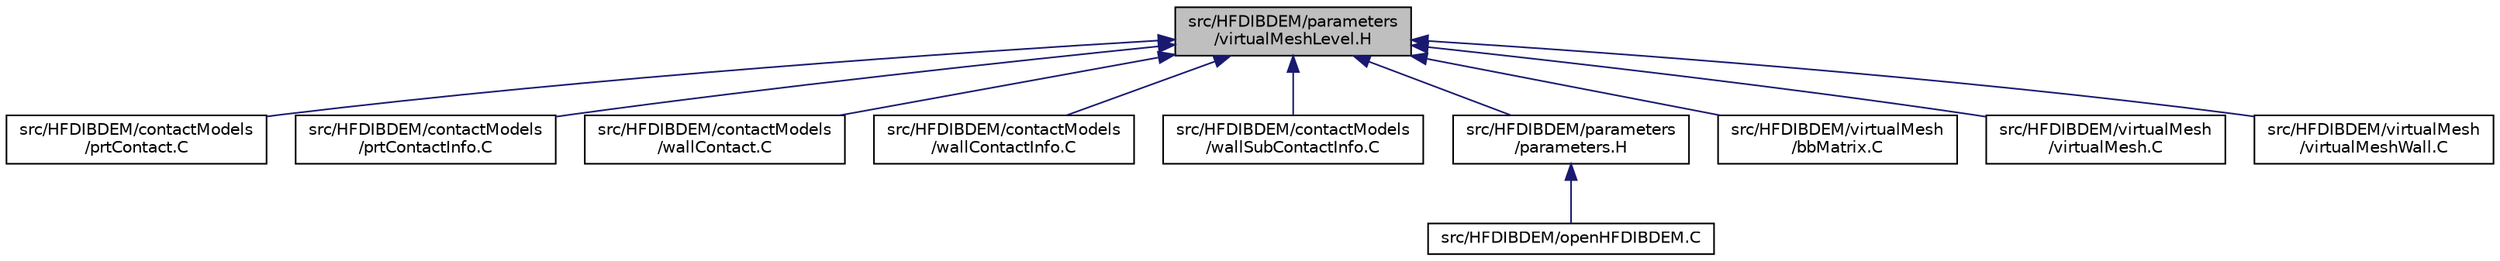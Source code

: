 digraph "src/HFDIBDEM/parameters/virtualMeshLevel.H"
{
 // LATEX_PDF_SIZE
  edge [fontname="Helvetica",fontsize="10",labelfontname="Helvetica",labelfontsize="10"];
  node [fontname="Helvetica",fontsize="10",shape=record];
  Node1 [label="src/HFDIBDEM/parameters\l/virtualMeshLevel.H",height=0.2,width=0.4,color="black", fillcolor="grey75", style="filled", fontcolor="black",tooltip=" "];
  Node1 -> Node2 [dir="back",color="midnightblue",fontsize="10",style="solid",fontname="Helvetica"];
  Node2 [label="src/HFDIBDEM/contactModels\l/prtContact.C",height=0.2,width=0.4,color="black", fillcolor="white", style="filled",URL="$contactModels_2prtContact_8C.html",tooltip=" "];
  Node1 -> Node3 [dir="back",color="midnightblue",fontsize="10",style="solid",fontname="Helvetica"];
  Node3 [label="src/HFDIBDEM/contactModels\l/prtContactInfo.C",height=0.2,width=0.4,color="black", fillcolor="white", style="filled",URL="$contactModels_2prtContactInfo_8C.html",tooltip=" "];
  Node1 -> Node4 [dir="back",color="midnightblue",fontsize="10",style="solid",fontname="Helvetica"];
  Node4 [label="src/HFDIBDEM/contactModels\l/wallContact.C",height=0.2,width=0.4,color="black", fillcolor="white", style="filled",URL="$contactModels_2wallContact_8C.html",tooltip=" "];
  Node1 -> Node5 [dir="back",color="midnightblue",fontsize="10",style="solid",fontname="Helvetica"];
  Node5 [label="src/HFDIBDEM/contactModels\l/wallContactInfo.C",height=0.2,width=0.4,color="black", fillcolor="white", style="filled",URL="$contactModels_2wallContactInfo_8C.html",tooltip=" "];
  Node1 -> Node6 [dir="back",color="midnightblue",fontsize="10",style="solid",fontname="Helvetica"];
  Node6 [label="src/HFDIBDEM/contactModels\l/wallSubContactInfo.C",height=0.2,width=0.4,color="black", fillcolor="white", style="filled",URL="$contactModels_2wallSubContactInfo_8C.html",tooltip=" "];
  Node1 -> Node7 [dir="back",color="midnightblue",fontsize="10",style="solid",fontname="Helvetica"];
  Node7 [label="src/HFDIBDEM/parameters\l/parameters.H",height=0.2,width=0.4,color="black", fillcolor="white", style="filled",URL="$parameters_2parameters_8H.html",tooltip=" "];
  Node7 -> Node8 [dir="back",color="midnightblue",fontsize="10",style="solid",fontname="Helvetica"];
  Node8 [label="src/HFDIBDEM/openHFDIBDEM.C",height=0.2,width=0.4,color="black", fillcolor="white", style="filled",URL="$openHFDIBDEM_8C.html",tooltip=" "];
  Node1 -> Node9 [dir="back",color="midnightblue",fontsize="10",style="solid",fontname="Helvetica"];
  Node9 [label="src/HFDIBDEM/virtualMesh\l/bbMatrix.C",height=0.2,width=0.4,color="black", fillcolor="white", style="filled",URL="$virtualMesh_2bbMatrix_8C.html",tooltip=" "];
  Node1 -> Node10 [dir="back",color="midnightblue",fontsize="10",style="solid",fontname="Helvetica"];
  Node10 [label="src/HFDIBDEM/virtualMesh\l/virtualMesh.C",height=0.2,width=0.4,color="black", fillcolor="white", style="filled",URL="$virtualMesh_2virtualMesh_8C.html",tooltip=" "];
  Node1 -> Node11 [dir="back",color="midnightblue",fontsize="10",style="solid",fontname="Helvetica"];
  Node11 [label="src/HFDIBDEM/virtualMesh\l/virtualMeshWall.C",height=0.2,width=0.4,color="black", fillcolor="white", style="filled",URL="$virtualMesh_2virtualMeshWall_8C.html",tooltip=" "];
}
